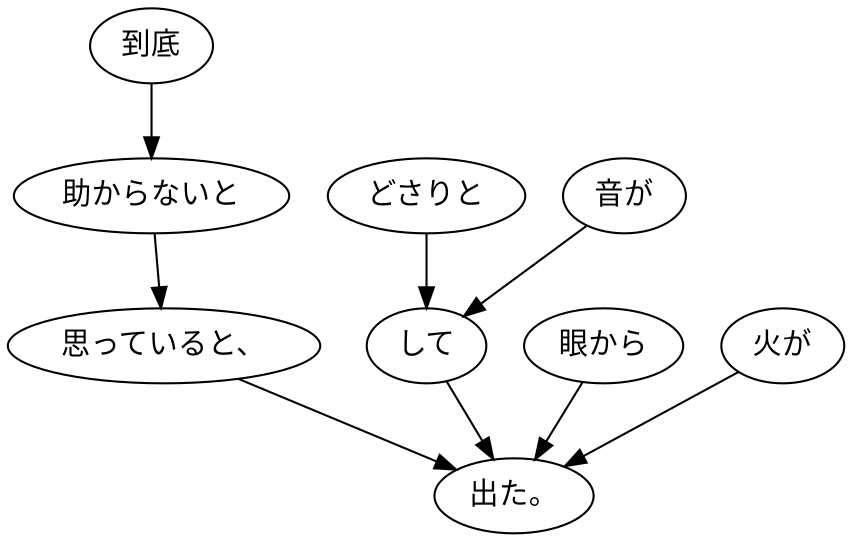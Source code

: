 digraph graph21 {
	node0 [label="到底"];
	node1 [label="助からないと"];
	node2 [label="思っていると、"];
	node3 [label="どさりと"];
	node4 [label="音が"];
	node5 [label="して"];
	node6 [label="眼から"];
	node7 [label="火が"];
	node8 [label="出た。"];
	node0 -> node1;
	node1 -> node2;
	node2 -> node8;
	node3 -> node5;
	node4 -> node5;
	node5 -> node8;
	node6 -> node8;
	node7 -> node8;
}
